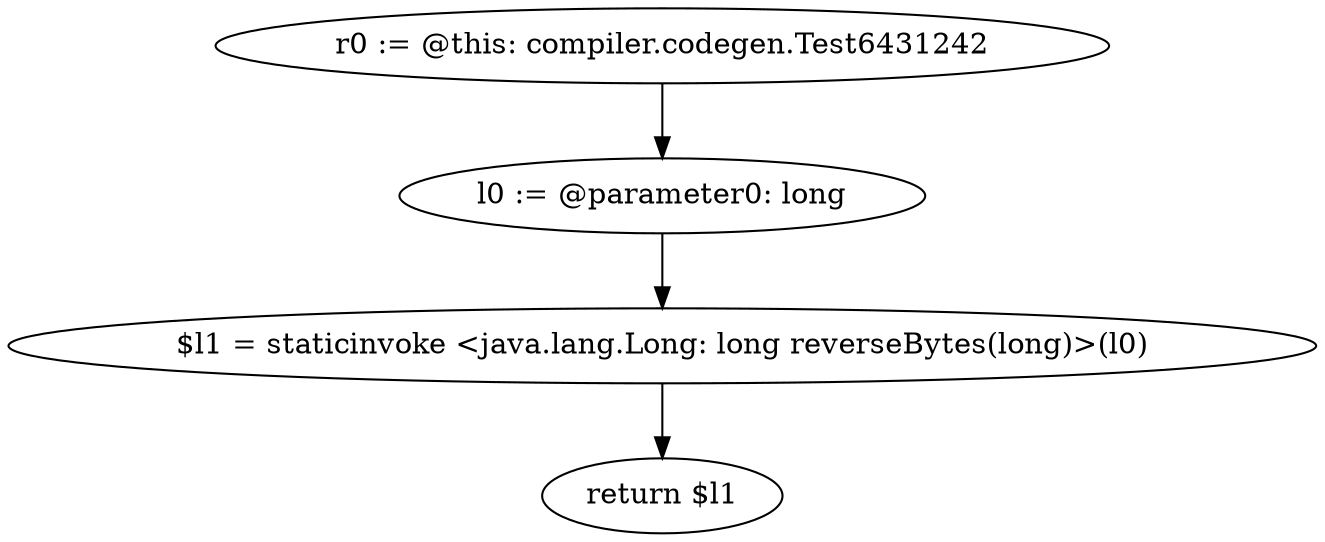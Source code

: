 digraph "unitGraph" {
    "r0 := @this: compiler.codegen.Test6431242"
    "l0 := @parameter0: long"
    "$l1 = staticinvoke <java.lang.Long: long reverseBytes(long)>(l0)"
    "return $l1"
    "r0 := @this: compiler.codegen.Test6431242"->"l0 := @parameter0: long";
    "l0 := @parameter0: long"->"$l1 = staticinvoke <java.lang.Long: long reverseBytes(long)>(l0)";
    "$l1 = staticinvoke <java.lang.Long: long reverseBytes(long)>(l0)"->"return $l1";
}
